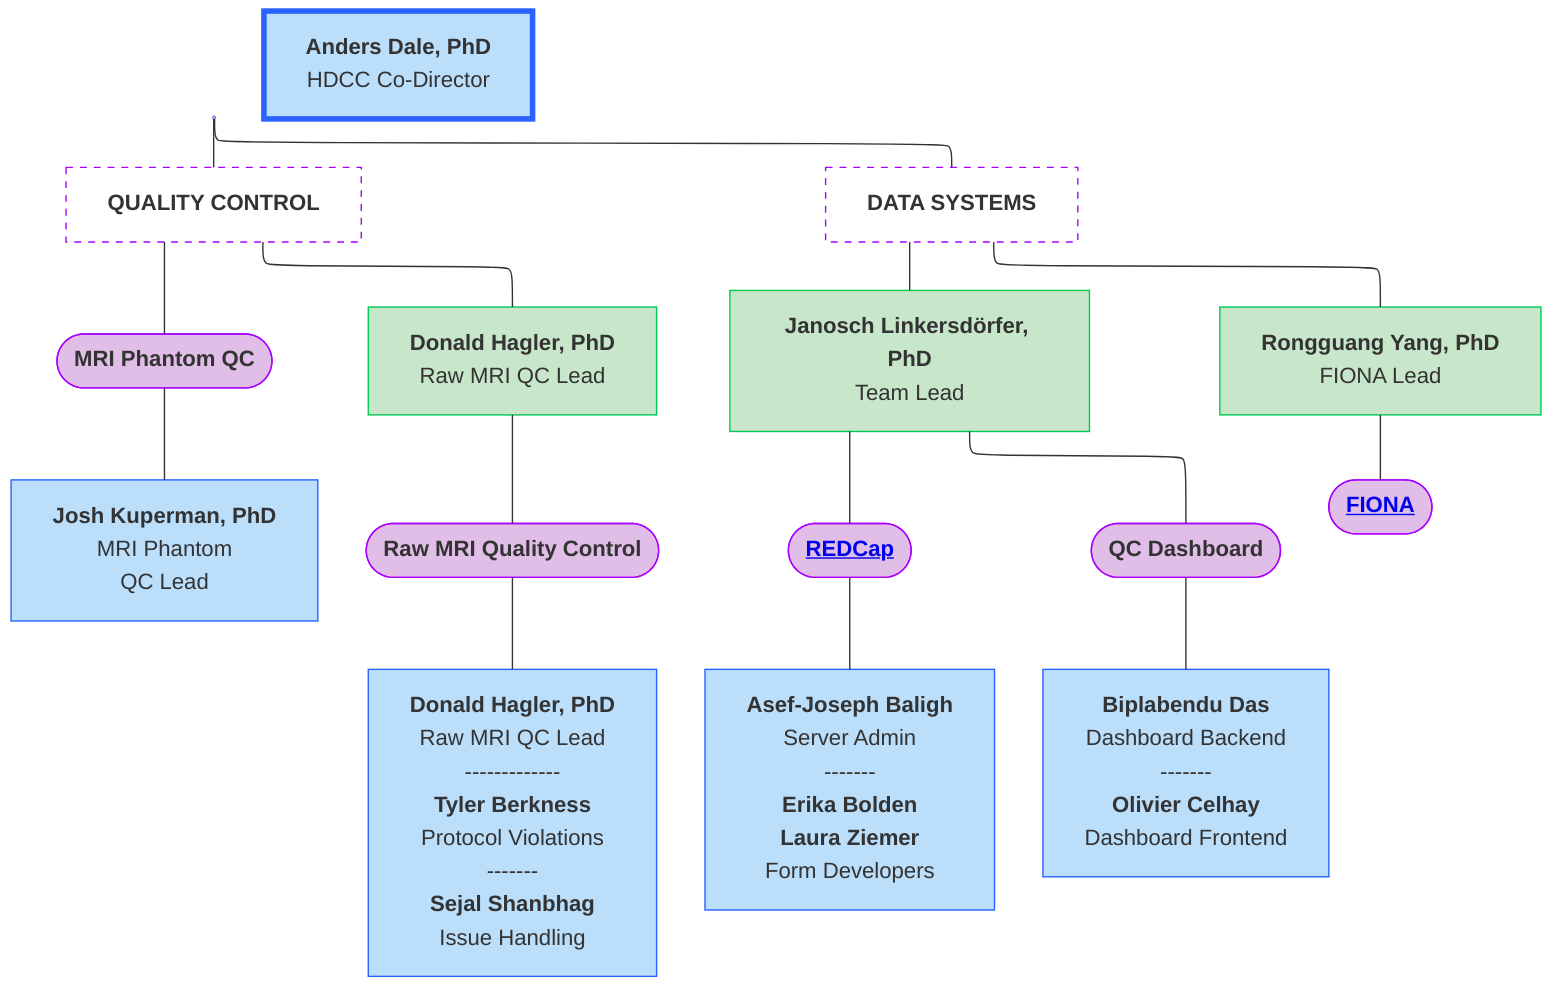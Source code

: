---
config:
  layout: elk
---
flowchart TB
    A["<b>Anders Dale, PhD</b><br>PI / Director"] --- QC["<b>QUALITY CONTROL</b>"] & Systems["<b>DATA SYSTEMS</b>"]
    QC --- B(["<b>MRI Phantom QC</b>"]) & n16@{ label: "<span style=\"--tw-scale-x:\"><b>Donald Hagler, PhD</b></span><br style=\"--tw-scale-x:\"><span style=\"background-color:\">Raw MRI QC Lead</span>" }
    B --- C["<b>Josh Kuperman, PhD</b><br>MRI Phantom<br>QC Lead"]
    n2(["<b>Raw MRI Quality Control</b>"]) --- n9["<b>Donald Hagler, PhD</b><br>Raw MRI QC Lead
    -------------
    <b>Tyler Berkness</b><br>Protocol Violations
    -------
    <b>Sejal Shanbhag</b><br>Issue Handling"]
    Systems --- n12@{ label: "<span style=\"--tw-scale-x:\"><b>Janosch Linkersdörfer, PhD<br></b>Team Lead</span>" } & n8["<b>Rongguang Yang, PhD</b><br>FIONA Lead"]
    n6@{ label: "<a href=\"../orgcharts/#redcap\" target=\"_top\"><b>REDCap</b></a>" } --- n4["<b>Asef-Joseph Baligh</b><br>Server Admin<br>-------<br><b>Erika Bolden<br>Laura Ziemer</b><br>Form Developers"]
    n12 --- n6 & n13(["<b>QC Dashboard</b>"])
    n8 --- z@{ label: "<a href=\"../orgcharts/#fiona\" target=\"_top\"><b>FIONA</b></a>" }
    n13 --- n15["<b>Biplabendu Das</b><br>Dashboard Backend
    -------
    <b>Olivier Celhay</b><br>Dashboard Frontend"]
    n16 --- n2
    n11["<b>Anders Dale, PhD</b><br>HDCC Co-Director"]
    A@{ shape: anchor}
    n16@{ shape: rect}
    n12@{ shape: rect}
    n6@{ shape: stadium}
    z@{ shape: stadium}
    n15@{ shape: rect}
    n11@{ shape: rect}
    style A fill:#BBDEFB,stroke:#2962FF
    style QC fill:#FFFFFF,stroke:#AA00FF,stroke-dasharray: 5 5
    style Systems fill:#ffffff,stroke:#AA00FF,stroke-dasharray: 5 5
    style B fill:#E1BEE7,stroke:#AA00FF
    style n16 fill:#C8E6C9,stroke:#00C853
    style C stroke:#2962FF,fill:#BBDEFB
    style n2 fill:#E1BEE7,stroke:#AA00FF
    style n9 fill:#BBDEFB,stroke:#2962FF
    style n12 fill:#C8E6C9,stroke:#00C853
    style n8 fill:#C8E6C9,stroke:#00C853
    style n6 fill:#E1BEE7,stroke:#AA00FF
    style n4 fill:#BBDEFB,stroke:#2962FF
    style n13 fill:#E1BEE7,stroke:#AA00FF
    style z fill:#E1BEE7,stroke:#AA00FF
    style n15 fill:#BBDEFB,stroke:#2962FF
    style n11 fill:#BBDEFB,stroke:#2962FF,stroke-width:4px